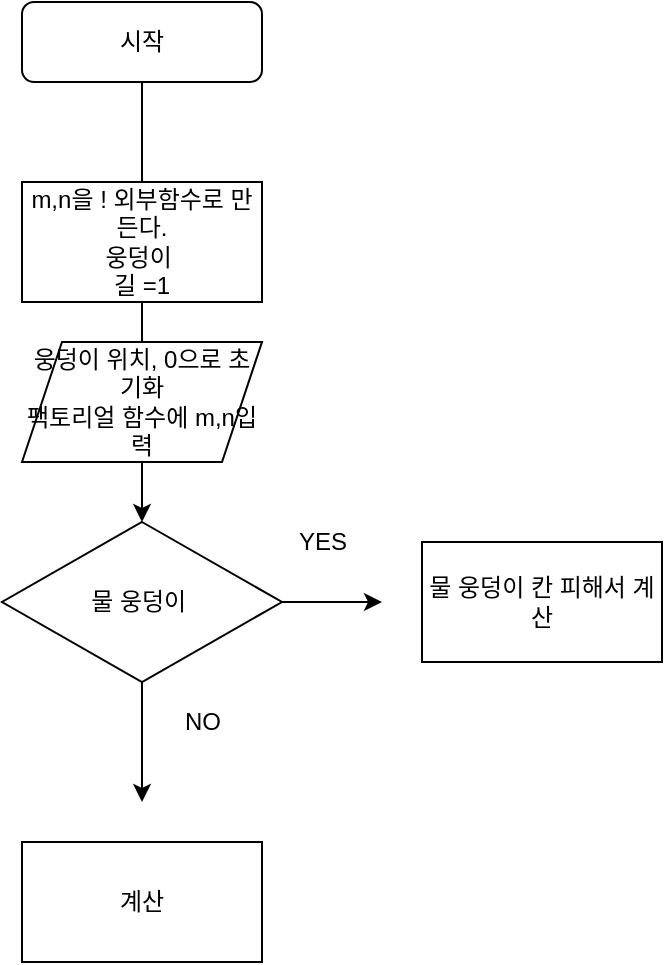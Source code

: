 <mxfile version="13.9.8" type="device"><diagram id="C5RBs43oDa-KdzZeNtuy" name="Page-1"><mxGraphModel dx="2062" dy="1182" grid="1" gridSize="10" guides="1" tooltips="1" connect="1" arrows="1" fold="1" page="1" pageScale="1" pageWidth="827" pageHeight="1169" math="0" shadow="0"><root><mxCell id="WIyWlLk6GJQsqaUBKTNV-0"/><mxCell id="WIyWlLk6GJQsqaUBKTNV-1" parent="WIyWlLk6GJQsqaUBKTNV-0"/><mxCell id="WIyWlLk6GJQsqaUBKTNV-2" value="" style="rounded=0;html=1;jettySize=auto;orthogonalLoop=1;fontSize=11;endArrow=block;endFill=0;endSize=8;strokeWidth=1;shadow=0;labelBackgroundColor=none;edgeStyle=orthogonalEdgeStyle;" parent="WIyWlLk6GJQsqaUBKTNV-1" source="WIyWlLk6GJQsqaUBKTNV-3" edge="1"><mxGeometry relative="1" as="geometry"><mxPoint x="220" y="170" as="targetPoint"/></mxGeometry></mxCell><mxCell id="WIyWlLk6GJQsqaUBKTNV-3" value="시작" style="rounded=1;whiteSpace=wrap;html=1;fontSize=12;glass=0;strokeWidth=1;shadow=0;" parent="WIyWlLk6GJQsqaUBKTNV-1" vertex="1"><mxGeometry x="160" y="20" width="120" height="40" as="geometry"/></mxCell><mxCell id="UYm5v3g4wVbme3MB_YCr-7" style="edgeStyle=orthogonalEdgeStyle;rounded=0;orthogonalLoop=1;jettySize=auto;html=1;entryX=0.5;entryY=0;entryDx=0;entryDy=0;" parent="WIyWlLk6GJQsqaUBKTNV-1" source="UYm5v3g4wVbme3MB_YCr-5" target="UYm5v3g4wVbme3MB_YCr-6" edge="1"><mxGeometry relative="1" as="geometry"/></mxCell><mxCell id="UYm5v3g4wVbme3MB_YCr-5" value="m,n을 ! 외부함수로 만든다.&lt;br&gt;웅덩이&amp;nbsp;&lt;br&gt;길 =1" style="rounded=0;whiteSpace=wrap;html=1;" parent="WIyWlLk6GJQsqaUBKTNV-1" vertex="1"><mxGeometry x="160" y="110" width="120" height="60" as="geometry"/></mxCell><mxCell id="UYm5v3g4wVbme3MB_YCr-9" style="edgeStyle=orthogonalEdgeStyle;rounded=0;orthogonalLoop=1;jettySize=auto;html=1;" parent="WIyWlLk6GJQsqaUBKTNV-1" source="UYm5v3g4wVbme3MB_YCr-6" edge="1"><mxGeometry relative="1" as="geometry"><mxPoint x="340" y="320" as="targetPoint"/></mxGeometry></mxCell><mxCell id="UYm5v3g4wVbme3MB_YCr-11" style="edgeStyle=orthogonalEdgeStyle;rounded=0;orthogonalLoop=1;jettySize=auto;html=1;" parent="WIyWlLk6GJQsqaUBKTNV-1" source="UYm5v3g4wVbme3MB_YCr-6" edge="1"><mxGeometry relative="1" as="geometry"><mxPoint x="220" y="420" as="targetPoint"/></mxGeometry></mxCell><mxCell id="UYm5v3g4wVbme3MB_YCr-6" value="물 웅덩이&amp;nbsp;" style="rhombus;whiteSpace=wrap;html=1;" parent="WIyWlLk6GJQsqaUBKTNV-1" vertex="1"><mxGeometry x="150" y="280" width="140" height="80" as="geometry"/></mxCell><mxCell id="UYm5v3g4wVbme3MB_YCr-8" value="웅덩이 위치, 0으로 초기화&lt;br&gt;팩토리얼 함수에 m,n입력&lt;br&gt;" style="shape=parallelogram;perimeter=parallelogramPerimeter;whiteSpace=wrap;html=1;fixedSize=1;" parent="WIyWlLk6GJQsqaUBKTNV-1" vertex="1"><mxGeometry x="160" y="190" width="120" height="60" as="geometry"/></mxCell><mxCell id="UYm5v3g4wVbme3MB_YCr-10" value="YES" style="text;html=1;resizable=0;autosize=1;align=center;verticalAlign=middle;points=[];fillColor=none;strokeColor=none;rounded=0;" parent="WIyWlLk6GJQsqaUBKTNV-1" vertex="1"><mxGeometry x="290" y="280" width="40" height="20" as="geometry"/></mxCell><mxCell id="UYm5v3g4wVbme3MB_YCr-12" value="물 웅덩이 칸 피해서 계산" style="rounded=0;whiteSpace=wrap;html=1;" parent="WIyWlLk6GJQsqaUBKTNV-1" vertex="1"><mxGeometry x="360" y="290" width="120" height="60" as="geometry"/></mxCell><mxCell id="UYm5v3g4wVbme3MB_YCr-13" value="NO" style="text;html=1;resizable=0;autosize=1;align=center;verticalAlign=middle;points=[];fillColor=none;strokeColor=none;rounded=0;" parent="WIyWlLk6GJQsqaUBKTNV-1" vertex="1"><mxGeometry x="235" y="370" width="30" height="20" as="geometry"/></mxCell><mxCell id="UYm5v3g4wVbme3MB_YCr-15" value="계산" style="rounded=0;whiteSpace=wrap;html=1;" parent="WIyWlLk6GJQsqaUBKTNV-1" vertex="1"><mxGeometry x="160" y="440" width="120" height="60" as="geometry"/></mxCell></root></mxGraphModel></diagram></mxfile>